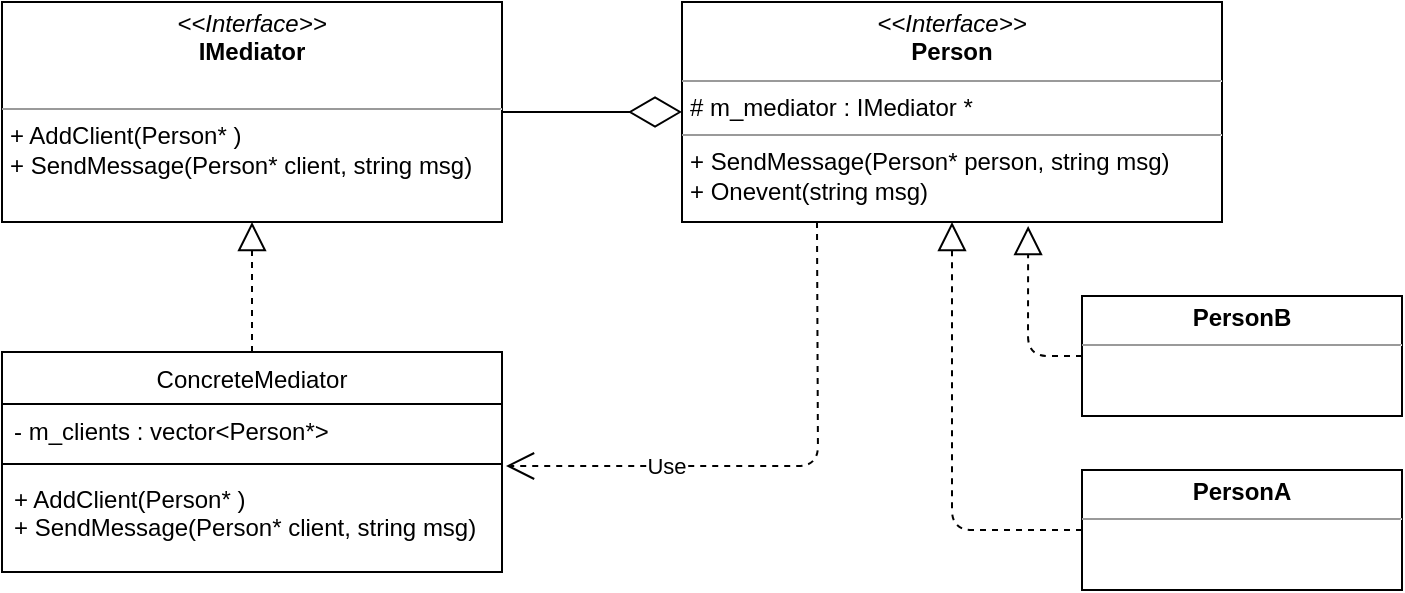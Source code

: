 <mxfile version="13.6.2" type="device"><diagram id="C5RBs43oDa-KdzZeNtuy" name="Page-1"><mxGraphModel dx="1086" dy="807" grid="1" gridSize="10" guides="1" tooltips="1" connect="1" arrows="1" fold="1" page="1" pageScale="1" pageWidth="827" pageHeight="1169" math="0" shadow="0"><root><mxCell id="WIyWlLk6GJQsqaUBKTNV-0"/><mxCell id="WIyWlLk6GJQsqaUBKTNV-1" parent="WIyWlLk6GJQsqaUBKTNV-0"/><mxCell id="f2eyzOVMMzjTOG-9fOf0-1" value="&lt;p style=&quot;margin: 0px ; margin-top: 4px ; text-align: center&quot;&gt;&lt;i&gt;&amp;lt;&amp;lt;Interface&amp;gt;&amp;gt;&lt;/i&gt;&lt;br&gt;&lt;b&gt;IMediator&lt;/b&gt;&lt;/p&gt;&lt;p style=&quot;margin: 0px ; margin-left: 4px&quot;&gt;&lt;br&gt;&lt;/p&gt;&lt;hr size=&quot;1&quot;&gt;&lt;p style=&quot;margin: 0px ; margin-left: 4px&quot;&gt;+ AddClient(Person* )&lt;br&gt;+ SendMessage(Person* client, string msg)&lt;/p&gt;" style="verticalAlign=top;align=left;overflow=fill;fontSize=12;fontFamily=Helvetica;html=1;" vertex="1" parent="WIyWlLk6GJQsqaUBKTNV-1"><mxGeometry x="100" y="250" width="250" height="110" as="geometry"/></mxCell><mxCell id="f2eyzOVMMzjTOG-9fOf0-2" value="&lt;p style=&quot;margin: 0px ; margin-top: 4px ; text-align: center&quot;&gt;&lt;i&gt;&amp;lt;&amp;lt;Interface&amp;gt;&amp;gt;&lt;/i&gt;&lt;br&gt;&lt;b&gt;Person&lt;/b&gt;&lt;/p&gt;&lt;hr size=&quot;1&quot;&gt;&lt;p style=&quot;margin: 0px ; margin-left: 4px&quot;&gt;# m_mediator : IMediator *&lt;/p&gt;&lt;hr size=&quot;1&quot;&gt;&lt;p style=&quot;margin: 0px ; margin-left: 4px&quot;&gt;+ SendMessage(Person* person, string msg)&lt;br&gt;+ Onevent(string msg)&lt;/p&gt;" style="verticalAlign=top;align=left;overflow=fill;fontSize=12;fontFamily=Helvetica;html=1;" vertex="1" parent="WIyWlLk6GJQsqaUBKTNV-1"><mxGeometry x="440" y="250" width="270" height="110" as="geometry"/></mxCell><mxCell id="f2eyzOVMMzjTOG-9fOf0-8" value="" style="endArrow=block;dashed=1;endFill=0;endSize=12;html=1;entryX=0.5;entryY=1;entryDx=0;entryDy=0;exitX=0.5;exitY=0;exitDx=0;exitDy=0;" edge="1" parent="WIyWlLk6GJQsqaUBKTNV-1" source="f2eyzOVMMzjTOG-9fOf0-3" target="f2eyzOVMMzjTOG-9fOf0-1"><mxGeometry width="160" relative="1" as="geometry"><mxPoint x="200" y="690" as="sourcePoint"/><mxPoint x="360" y="690" as="targetPoint"/></mxGeometry></mxCell><mxCell id="f2eyzOVMMzjTOG-9fOf0-9" value="" style="endArrow=diamondThin;endFill=0;endSize=24;html=1;exitX=1;exitY=0.5;exitDx=0;exitDy=0;entryX=0;entryY=0.5;entryDx=0;entryDy=0;" edge="1" parent="WIyWlLk6GJQsqaUBKTNV-1" source="f2eyzOVMMzjTOG-9fOf0-1" target="f2eyzOVMMzjTOG-9fOf0-2"><mxGeometry width="160" relative="1" as="geometry"><mxPoint x="340" y="180" as="sourcePoint"/><mxPoint x="500" y="180" as="targetPoint"/></mxGeometry></mxCell><mxCell id="f2eyzOVMMzjTOG-9fOf0-14" value="&lt;p style=&quot;margin: 0px ; margin-top: 4px ; text-align: center&quot;&gt;&lt;b&gt;PersonA&lt;/b&gt;&lt;/p&gt;&lt;hr size=&quot;1&quot;&gt;&lt;div style=&quot;height: 2px&quot;&gt;&lt;/div&gt;" style="verticalAlign=top;align=left;overflow=fill;fontSize=12;fontFamily=Helvetica;html=1;" vertex="1" parent="WIyWlLk6GJQsqaUBKTNV-1"><mxGeometry x="640" y="484" width="160" height="60" as="geometry"/></mxCell><mxCell id="f2eyzOVMMzjTOG-9fOf0-15" value="&lt;p style=&quot;margin: 0px ; margin-top: 4px ; text-align: center&quot;&gt;&lt;b&gt;PersonB&lt;/b&gt;&lt;/p&gt;&lt;hr size=&quot;1&quot;&gt;&lt;div style=&quot;height: 2px&quot;&gt;&lt;/div&gt;" style="verticalAlign=top;align=left;overflow=fill;fontSize=12;fontFamily=Helvetica;html=1;" vertex="1" parent="WIyWlLk6GJQsqaUBKTNV-1"><mxGeometry x="640" y="397" width="160" height="60" as="geometry"/></mxCell><mxCell id="f2eyzOVMMzjTOG-9fOf0-16" value="" style="endArrow=block;dashed=1;endFill=0;endSize=12;html=1;entryX=0.5;entryY=1;entryDx=0;entryDy=0;exitX=0;exitY=0.5;exitDx=0;exitDy=0;" edge="1" parent="WIyWlLk6GJQsqaUBKTNV-1" source="f2eyzOVMMzjTOG-9fOf0-14" target="f2eyzOVMMzjTOG-9fOf0-2"><mxGeometry width="160" relative="1" as="geometry"><mxPoint x="480" y="610" as="sourcePoint"/><mxPoint x="640" y="610" as="targetPoint"/><Array as="points"><mxPoint x="575" y="514"/></Array></mxGeometry></mxCell><mxCell id="f2eyzOVMMzjTOG-9fOf0-17" value="" style="endArrow=block;dashed=1;endFill=0;endSize=12;html=1;entryX=0.641;entryY=1.018;entryDx=0;entryDy=0;exitX=0;exitY=0.5;exitDx=0;exitDy=0;entryPerimeter=0;" edge="1" parent="WIyWlLk6GJQsqaUBKTNV-1" source="f2eyzOVMMzjTOG-9fOf0-15" target="f2eyzOVMMzjTOG-9fOf0-2"><mxGeometry width="160" relative="1" as="geometry"><mxPoint x="460" y="590" as="sourcePoint"/><mxPoint x="620" y="590" as="targetPoint"/><Array as="points"><mxPoint x="613" y="427"/></Array></mxGeometry></mxCell><mxCell id="f2eyzOVMMzjTOG-9fOf0-3" value="ConcreteMediator" style="swimlane;fontStyle=0;childLayout=stackLayout;horizontal=1;startSize=26;fillColor=none;horizontalStack=0;resizeParent=1;resizeParentMax=0;resizeLast=0;collapsible=1;marginBottom=0;" vertex="1" parent="WIyWlLk6GJQsqaUBKTNV-1"><mxGeometry x="100" y="425" width="250" height="110" as="geometry"/></mxCell><mxCell id="f2eyzOVMMzjTOG-9fOf0-4" value="- m_clients : vector&lt;Person*&gt;" style="text;strokeColor=none;fillColor=none;align=left;verticalAlign=top;spacingLeft=4;spacingRight=4;overflow=hidden;rotatable=0;points=[[0,0.5],[1,0.5]];portConstraint=eastwest;" vertex="1" parent="f2eyzOVMMzjTOG-9fOf0-3"><mxGeometry y="26" width="250" height="26" as="geometry"/></mxCell><mxCell id="f2eyzOVMMzjTOG-9fOf0-7" value="" style="line;strokeWidth=1;fillColor=none;align=left;verticalAlign=middle;spacingTop=-1;spacingLeft=3;spacingRight=3;rotatable=0;labelPosition=right;points=[];portConstraint=eastwest;" vertex="1" parent="f2eyzOVMMzjTOG-9fOf0-3"><mxGeometry y="52" width="250" height="8" as="geometry"/></mxCell><mxCell id="f2eyzOVMMzjTOG-9fOf0-5" value="+ AddClient(Person* )&#10;+ SendMessage(Person* client, string msg)" style="text;strokeColor=none;fillColor=none;align=left;verticalAlign=top;spacingLeft=4;spacingRight=4;overflow=hidden;rotatable=0;points=[[0,0.5],[1,0.5]];portConstraint=eastwest;" vertex="1" parent="f2eyzOVMMzjTOG-9fOf0-3"><mxGeometry y="60" width="250" height="50" as="geometry"/></mxCell><mxCell id="f2eyzOVMMzjTOG-9fOf0-19" value="Use" style="endArrow=open;endSize=12;dashed=1;html=1;exitX=0.25;exitY=1;exitDx=0;exitDy=0;entryX=1.008;entryY=1.192;entryDx=0;entryDy=0;entryPerimeter=0;" edge="1" parent="WIyWlLk6GJQsqaUBKTNV-1" source="f2eyzOVMMzjTOG-9fOf0-2" target="f2eyzOVMMzjTOG-9fOf0-4"><mxGeometry x="0.429" width="160" relative="1" as="geometry"><mxPoint x="420" y="590" as="sourcePoint"/><mxPoint x="580" y="590" as="targetPoint"/><Array as="points"><mxPoint x="508" y="482"/></Array><mxPoint as="offset"/></mxGeometry></mxCell></root></mxGraphModel></diagram></mxfile>